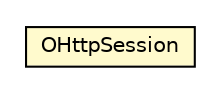 #!/usr/local/bin/dot
#
# Class diagram 
# Generated by UMLGraph version R5_6-24-gf6e263 (http://www.umlgraph.org/)
#

digraph G {
	edge [fontname="Helvetica",fontsize=10,labelfontname="Helvetica",labelfontsize=10];
	node [fontname="Helvetica",fontsize=10,shape=plaintext];
	nodesep=0.25;
	ranksep=0.5;
	// com.orientechnologies.orient.server.network.protocol.http.OHttpSession
	c1964750 [label=<<table title="com.orientechnologies.orient.server.network.protocol.http.OHttpSession" border="0" cellborder="1" cellspacing="0" cellpadding="2" port="p" bgcolor="lemonChiffon" href="./OHttpSession.html">
		<tr><td><table border="0" cellspacing="0" cellpadding="1">
<tr><td align="center" balign="center"> OHttpSession </td></tr>
		</table></td></tr>
		</table>>, URL="./OHttpSession.html", fontname="Helvetica", fontcolor="black", fontsize=10.0];
}

